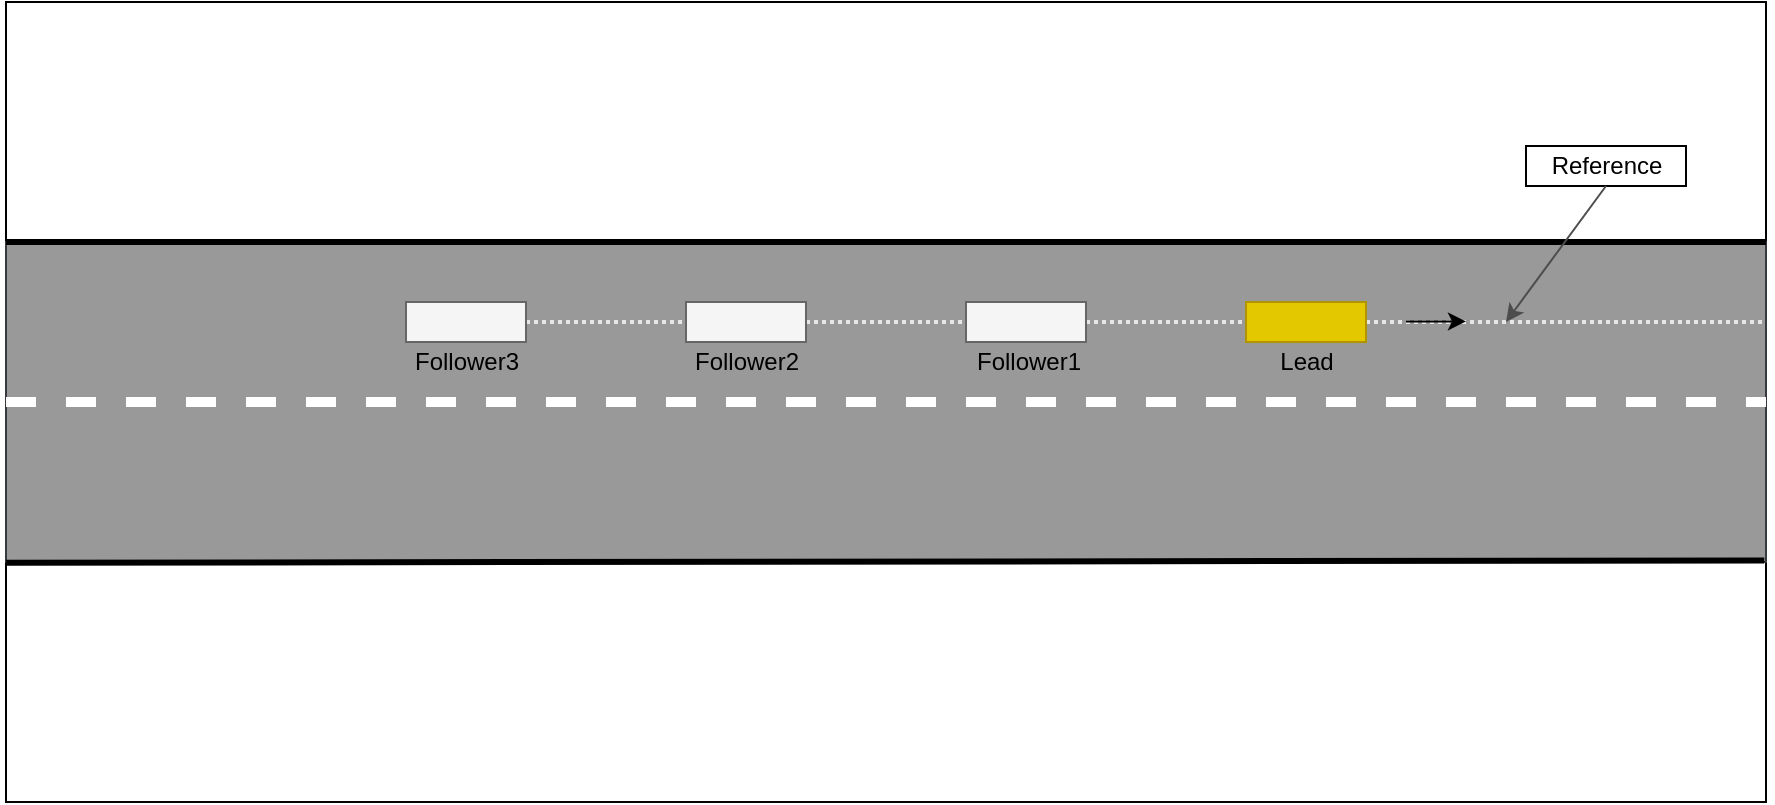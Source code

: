<mxfile version="14.4.9" type="github"><diagram id="xAyW7cyiF8tnfsLZBCAS" name="Page-1"><mxGraphModel dx="1663" dy="459" grid="1" gridSize="10" guides="1" tooltips="1" connect="1" arrows="1" fold="1" page="1" pageScale="1" pageWidth="850" pageHeight="1100" math="0" shadow="0"><root><mxCell id="0"/><mxCell id="1" parent="0"/><mxCell id="6JoS563KdRZ2OagdMQS3-25" value="" style="rounded=0;whiteSpace=wrap;html=1;strokeColor=#000000;fillColor=none;" vertex="1" parent="1"><mxGeometry y="160" width="880" height="400" as="geometry"/></mxCell><mxCell id="6JoS563KdRZ2OagdMQS3-24" value="" style="rounded=0;whiteSpace=wrap;html=1;strokeColor=#36393d;fillColor=#999999;" vertex="1" parent="1"><mxGeometry y="280" width="880" height="160" as="geometry"/></mxCell><mxCell id="6JoS563KdRZ2OagdMQS3-9" value="" style="endArrow=none;dashed=1;html=1;dashPattern=1 1;strokeWidth=2;exitX=0;exitY=0.5;exitDx=0;exitDy=0;orthogonalLoop=0;noJump=0;flowAnimation=0;comic=0;strokeColor=#E6E6E6;entryX=1;entryY=0.25;entryDx=0;entryDy=0;" edge="1" parent="1" source="6JoS563KdRZ2OagdMQS3-8" target="6JoS563KdRZ2OagdMQS3-24"><mxGeometry width="50" height="50" relative="1" as="geometry"><mxPoint x="490" y="319.71" as="sourcePoint"/><mxPoint x="800" y="320" as="targetPoint"/></mxGeometry></mxCell><mxCell id="6JoS563KdRZ2OagdMQS3-3" value="" style="endArrow=none;dashed=1;html=1;strokeWidth=5;rounded=0;jumpStyle=arc;flowAnimation=0;strokeColor=#FFFFFF;noJump=0;comic=0;entryX=1;entryY=0.5;entryDx=0;entryDy=0;exitX=0;exitY=0.5;exitDx=0;exitDy=0;" edge="1" parent="1" source="6JoS563KdRZ2OagdMQS3-24" target="6JoS563KdRZ2OagdMQS3-24"><mxGeometry width="50" height="50" relative="1" as="geometry"><mxPoint x="80" y="360" as="sourcePoint"/><mxPoint x="800" y="360" as="targetPoint"/></mxGeometry></mxCell><mxCell id="6JoS563KdRZ2OagdMQS3-4" value="" style="rounded=0;whiteSpace=wrap;html=1;fillColor=#e3c800;strokeColor=#B09500;fontColor=#ffffff;" vertex="1" parent="1"><mxGeometry x="620" y="310" width="60" height="20" as="geometry"/></mxCell><mxCell id="6JoS563KdRZ2OagdMQS3-5" value="" style="rounded=0;whiteSpace=wrap;html=1;fillColor=#f5f5f5;strokeColor=#666666;fontColor=#333333;" vertex="1" parent="1"><mxGeometry x="480" y="310" width="60" height="20" as="geometry"/></mxCell><mxCell id="6JoS563KdRZ2OagdMQS3-6" value="" style="rounded=0;whiteSpace=wrap;html=1;fillColor=#f5f5f5;strokeColor=#666666;fontColor=#333333;" vertex="1" parent="1"><mxGeometry x="340" y="310" width="60" height="20" as="geometry"/></mxCell><mxCell id="6JoS563KdRZ2OagdMQS3-8" value="" style="rounded=0;whiteSpace=wrap;html=1;fillColor=#f5f5f5;strokeColor=#666666;fontColor=#333333;" vertex="1" parent="1"><mxGeometry x="200" y="310" width="60" height="20" as="geometry"/></mxCell><mxCell id="6JoS563KdRZ2OagdMQS3-14" value="" style="endArrow=none;html=1;strokeWidth=3;entryX=1;entryY=0;entryDx=0;entryDy=0;exitX=0;exitY=0;exitDx=0;exitDy=0;" edge="1" parent="1" source="6JoS563KdRZ2OagdMQS3-24" target="6JoS563KdRZ2OagdMQS3-24"><mxGeometry width="50" height="50" relative="1" as="geometry"><mxPoint x="80" y="280" as="sourcePoint"/><mxPoint x="800" y="280" as="targetPoint"/></mxGeometry></mxCell><mxCell id="6JoS563KdRZ2OagdMQS3-15" value="" style="endArrow=none;html=1;strokeWidth=3;entryX=0.999;entryY=0.698;entryDx=0;entryDy=0;entryPerimeter=0;exitX=0;exitY=0.701;exitDx=0;exitDy=0;exitPerimeter=0;" edge="1" parent="1" source="6JoS563KdRZ2OagdMQS3-25" target="6JoS563KdRZ2OagdMQS3-25"><mxGeometry width="50" height="50" relative="1" as="geometry"><mxPoint x="80" y="440" as="sourcePoint"/><mxPoint x="800" y="440" as="targetPoint"/></mxGeometry></mxCell><mxCell id="6JoS563KdRZ2OagdMQS3-16" value="Lead" style="text;html=1;align=center;verticalAlign=middle;resizable=0;points=[];autosize=1;" vertex="1" parent="1"><mxGeometry x="625" y="330" width="50" height="20" as="geometry"/></mxCell><mxCell id="6JoS563KdRZ2OagdMQS3-17" value="Follower1" style="text;html=1;align=center;verticalAlign=middle;resizable=0;points=[];autosize=1;" vertex="1" parent="1"><mxGeometry x="471" y="330" width="80" height="20" as="geometry"/></mxCell><mxCell id="6JoS563KdRZ2OagdMQS3-18" value="Follower2" style="text;html=1;align=center;verticalAlign=middle;resizable=0;points=[];autosize=1;" vertex="1" parent="1"><mxGeometry x="330" y="330" width="80" height="20" as="geometry"/></mxCell><mxCell id="6JoS563KdRZ2OagdMQS3-19" value="Follower3" style="text;html=1;align=center;verticalAlign=middle;resizable=0;points=[];autosize=1;" vertex="1" parent="1"><mxGeometry x="190" y="330" width="80" height="20" as="geometry"/></mxCell><mxCell id="6JoS563KdRZ2OagdMQS3-20" value="" style="endArrow=classic;html=1;strokeColor=#000000;strokeWidth=1;" edge="1" parent="1"><mxGeometry width="50" height="50" relative="1" as="geometry"><mxPoint x="700" y="319.71" as="sourcePoint"/><mxPoint x="730" y="319.71" as="targetPoint"/></mxGeometry></mxCell><mxCell id="6JoS563KdRZ2OagdMQS3-21" value="Reference" style="text;html=1;align=center;verticalAlign=middle;resizable=0;points=[];autosize=1;strokeColor=#000000;" vertex="1" parent="1"><mxGeometry x="760" y="232" width="80" height="20" as="geometry"/></mxCell><mxCell id="6JoS563KdRZ2OagdMQS3-22" value="" style="endArrow=classic;html=1;strokeColor=#4D4D4D;strokeWidth=1;" edge="1" parent="1"><mxGeometry width="50" height="50" relative="1" as="geometry"><mxPoint x="800" y="252" as="sourcePoint"/><mxPoint x="750" y="320" as="targetPoint"/></mxGeometry></mxCell></root></mxGraphModel></diagram></mxfile>